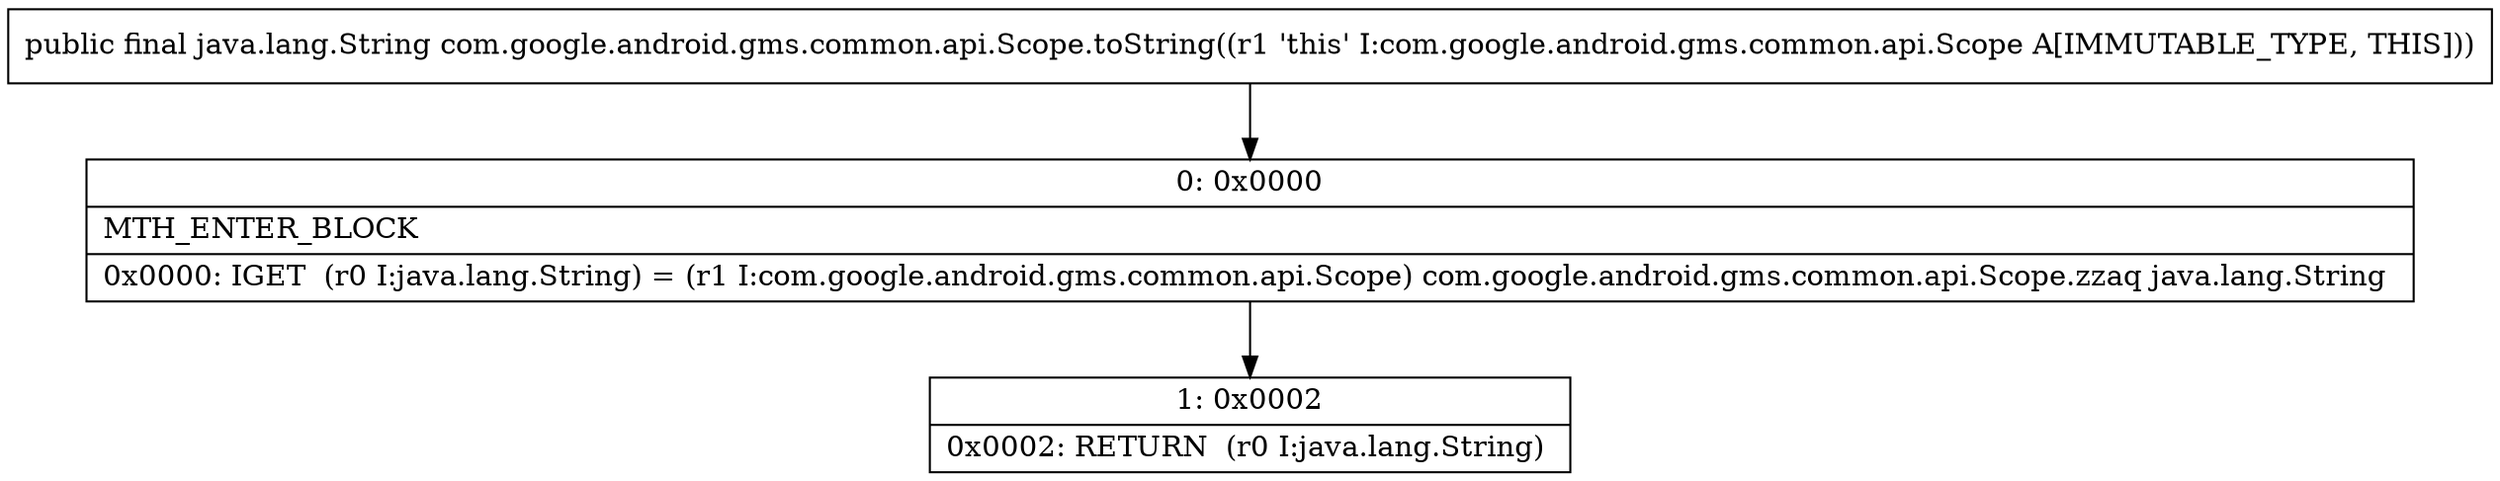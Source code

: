 digraph "CFG forcom.google.android.gms.common.api.Scope.toString()Ljava\/lang\/String;" {
Node_0 [shape=record,label="{0\:\ 0x0000|MTH_ENTER_BLOCK\l|0x0000: IGET  (r0 I:java.lang.String) = (r1 I:com.google.android.gms.common.api.Scope) com.google.android.gms.common.api.Scope.zzaq java.lang.String \l}"];
Node_1 [shape=record,label="{1\:\ 0x0002|0x0002: RETURN  (r0 I:java.lang.String) \l}"];
MethodNode[shape=record,label="{public final java.lang.String com.google.android.gms.common.api.Scope.toString((r1 'this' I:com.google.android.gms.common.api.Scope A[IMMUTABLE_TYPE, THIS])) }"];
MethodNode -> Node_0;
Node_0 -> Node_1;
}

